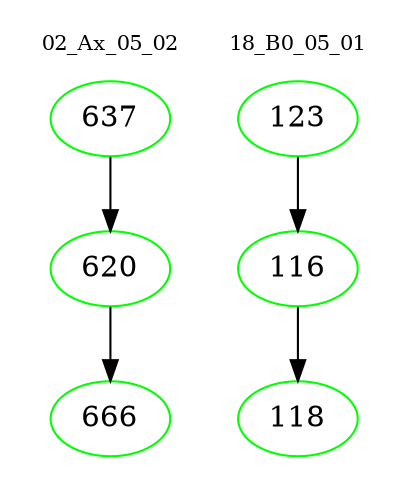digraph{
subgraph cluster_0 {
color = white
label = "02_Ax_05_02";
fontsize=10;
T0_637 [label="637", color="green"]
T0_637 -> T0_620 [color="black"]
T0_620 [label="620", color="green"]
T0_620 -> T0_666 [color="black"]
T0_666 [label="666", color="green"]
}
subgraph cluster_1 {
color = white
label = "18_B0_05_01";
fontsize=10;
T1_123 [label="123", color="green"]
T1_123 -> T1_116 [color="black"]
T1_116 [label="116", color="green"]
T1_116 -> T1_118 [color="black"]
T1_118 [label="118", color="green"]
}
}
